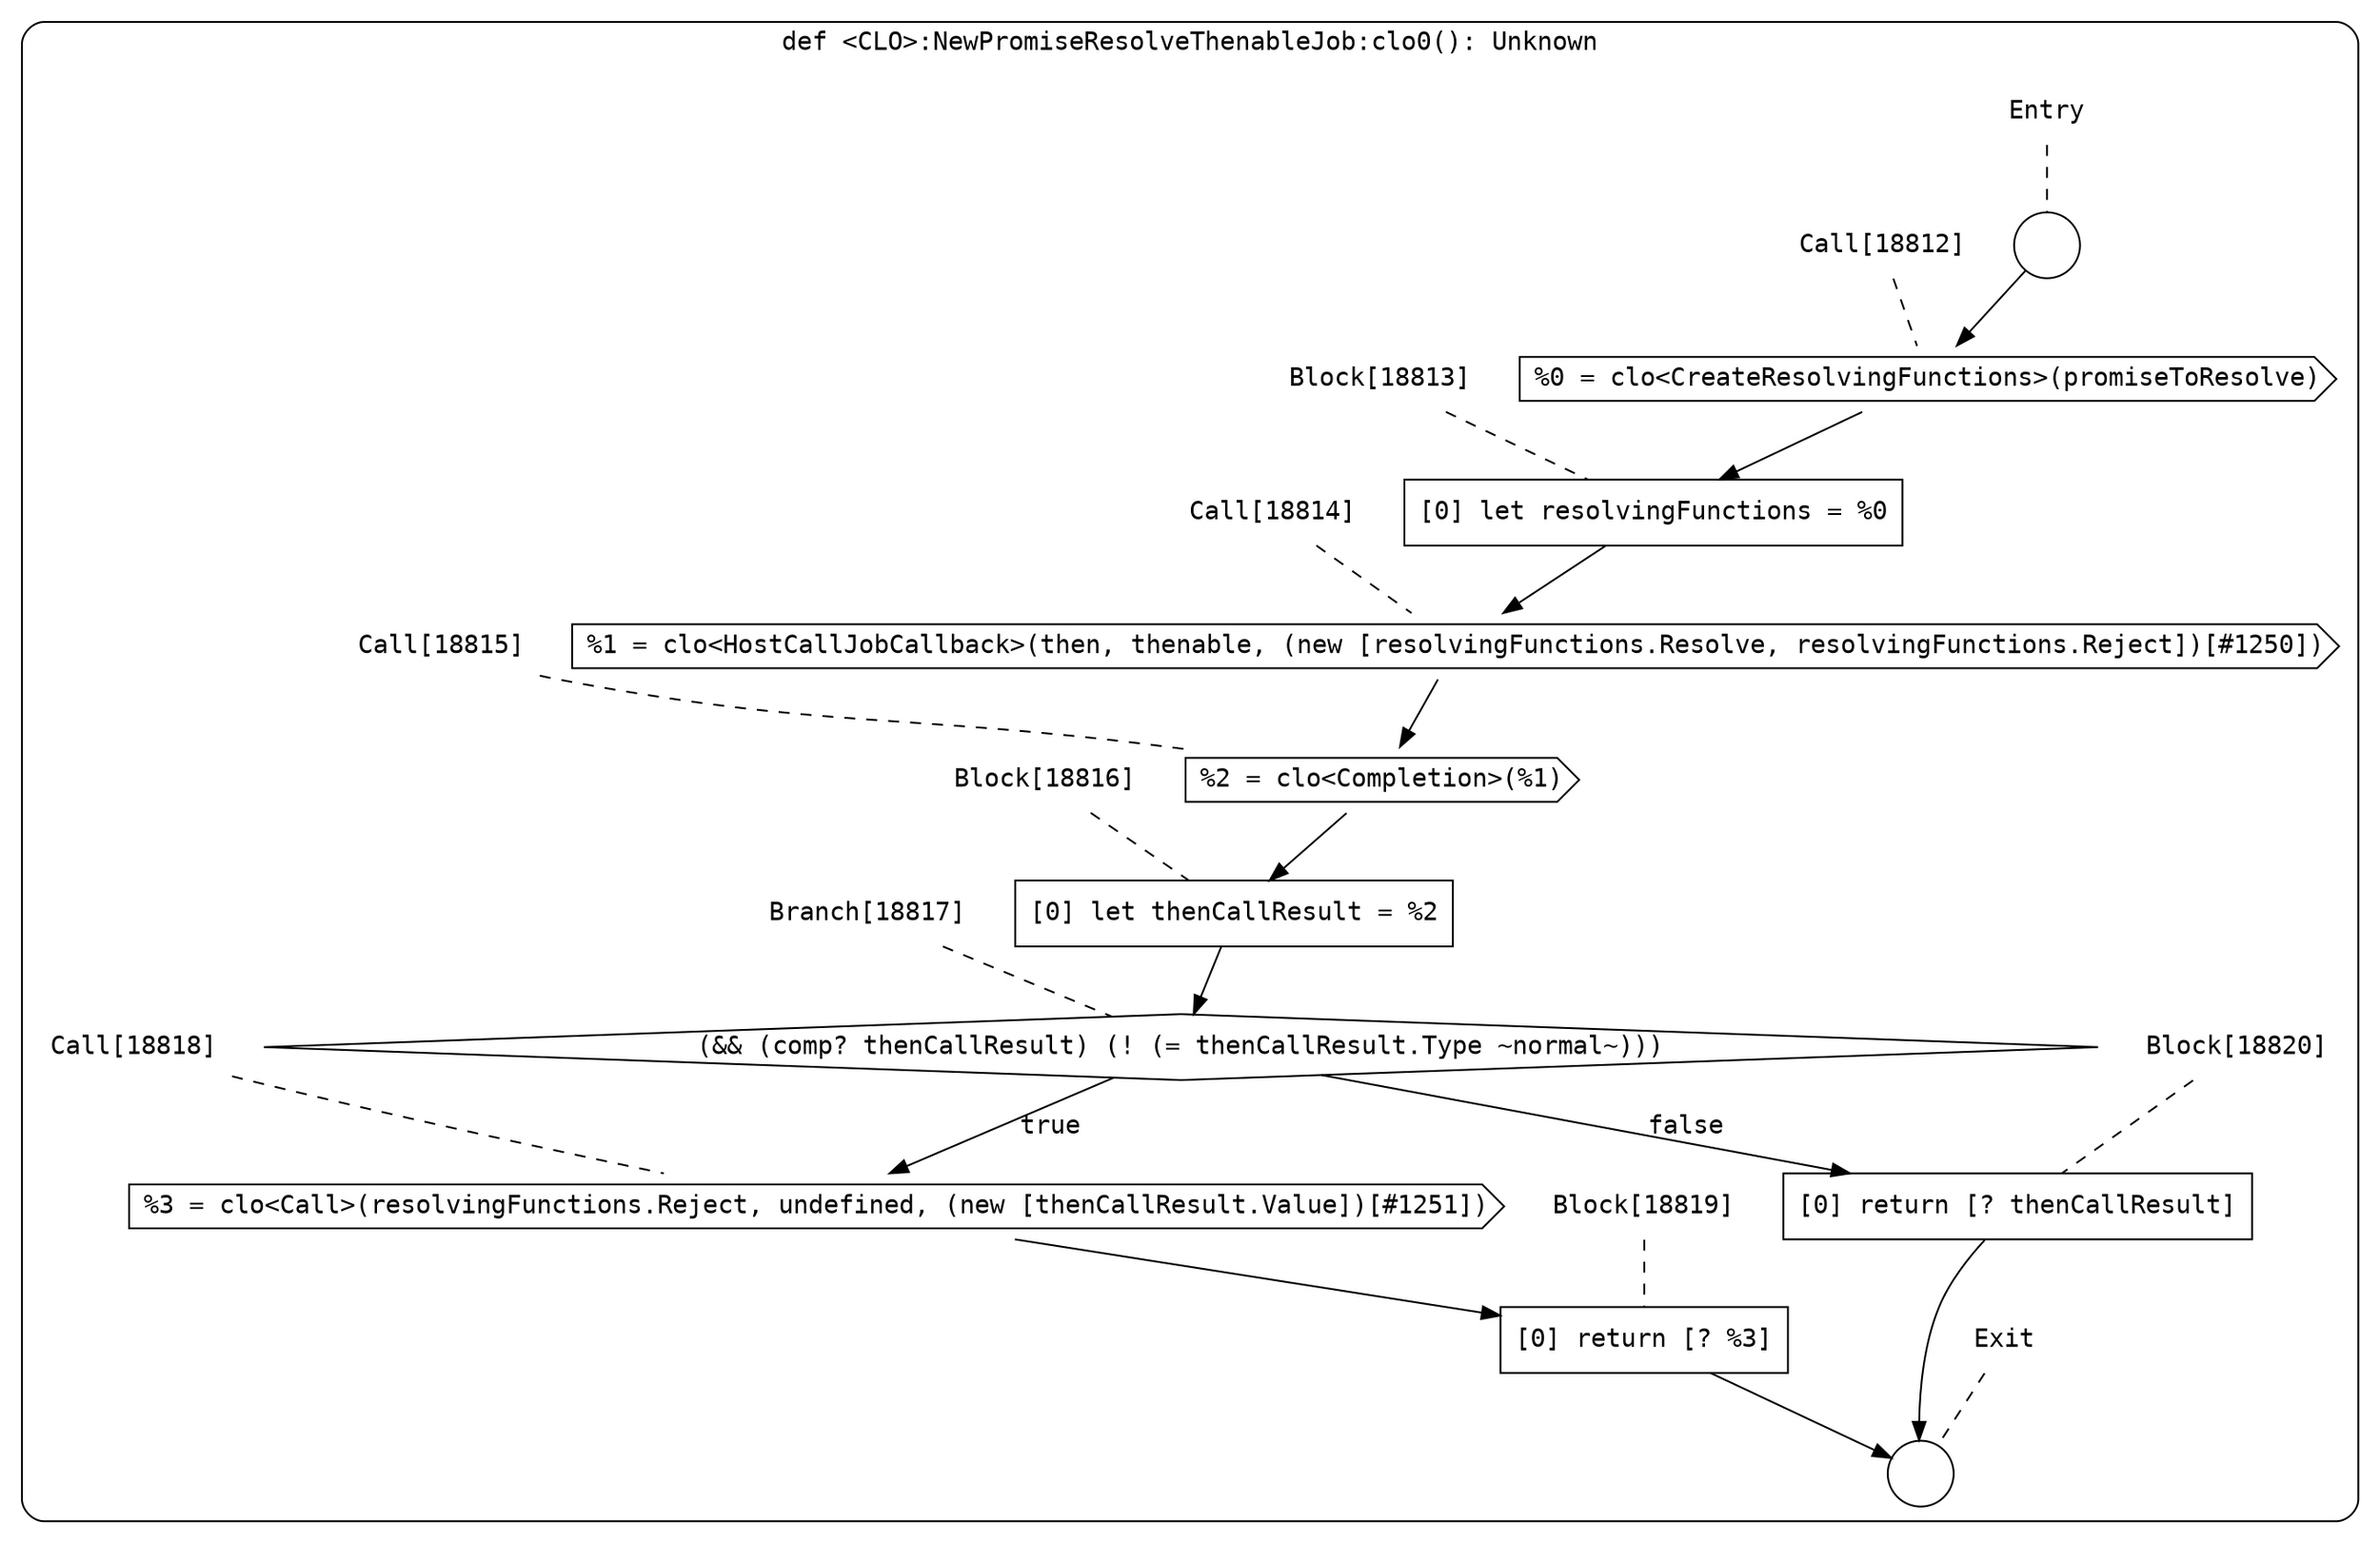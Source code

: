 digraph {
  graph [fontname = "Consolas"]
  node [fontname = "Consolas"]
  edge [fontname = "Consolas"]
  subgraph cluster2578 {
    label = "def <CLO>:NewPromiseResolveThenableJob:clo0(): Unknown"
    style = rounded
    cluster2578_entry_name [shape=none, label=<<font color="black">Entry</font>>]
    cluster2578_entry_name -> cluster2578_entry [arrowhead=none, color="black", style=dashed]
    cluster2578_entry [shape=circle label=" " color="black" fillcolor="white" style=filled]
    cluster2578_entry -> node18812 [color="black"]
    cluster2578_exit_name [shape=none, label=<<font color="black">Exit</font>>]
    cluster2578_exit_name -> cluster2578_exit [arrowhead=none, color="black", style=dashed]
    cluster2578_exit [shape=circle label=" " color="black" fillcolor="white" style=filled]
    node18812_name [shape=none, label=<<font color="black">Call[18812]</font>>]
    node18812_name -> node18812 [arrowhead=none, color="black", style=dashed]
    node18812 [shape=cds, label=<<font color="black">%0 = clo&lt;CreateResolvingFunctions&gt;(promiseToResolve)</font>> color="black" fillcolor="white", style=filled]
    node18812 -> node18813 [color="black"]
    node18813_name [shape=none, label=<<font color="black">Block[18813]</font>>]
    node18813_name -> node18813 [arrowhead=none, color="black", style=dashed]
    node18813 [shape=box, label=<<font color="black">[0] let resolvingFunctions = %0<BR ALIGN="LEFT"/></font>> color="black" fillcolor="white", style=filled]
    node18813 -> node18814 [color="black"]
    node18814_name [shape=none, label=<<font color="black">Call[18814]</font>>]
    node18814_name -> node18814 [arrowhead=none, color="black", style=dashed]
    node18814 [shape=cds, label=<<font color="black">%1 = clo&lt;HostCallJobCallback&gt;(then, thenable, (new [resolvingFunctions.Resolve, resolvingFunctions.Reject])[#1250])</font>> color="black" fillcolor="white", style=filled]
    node18814 -> node18815 [color="black"]
    node18815_name [shape=none, label=<<font color="black">Call[18815]</font>>]
    node18815_name -> node18815 [arrowhead=none, color="black", style=dashed]
    node18815 [shape=cds, label=<<font color="black">%2 = clo&lt;Completion&gt;(%1)</font>> color="black" fillcolor="white", style=filled]
    node18815 -> node18816 [color="black"]
    node18816_name [shape=none, label=<<font color="black">Block[18816]</font>>]
    node18816_name -> node18816 [arrowhead=none, color="black", style=dashed]
    node18816 [shape=box, label=<<font color="black">[0] let thenCallResult = %2<BR ALIGN="LEFT"/></font>> color="black" fillcolor="white", style=filled]
    node18816 -> node18817 [color="black"]
    node18817_name [shape=none, label=<<font color="black">Branch[18817]</font>>]
    node18817_name -> node18817 [arrowhead=none, color="black", style=dashed]
    node18817 [shape=diamond, label=<<font color="black">(&amp;&amp; (comp? thenCallResult) (! (= thenCallResult.Type ~normal~)))</font>> color="black" fillcolor="white", style=filled]
    node18817 -> node18818 [label=<<font color="black">true</font>> color="black"]
    node18817 -> node18820 [label=<<font color="black">false</font>> color="black"]
    node18818_name [shape=none, label=<<font color="black">Call[18818]</font>>]
    node18818_name -> node18818 [arrowhead=none, color="black", style=dashed]
    node18818 [shape=cds, label=<<font color="black">%3 = clo&lt;Call&gt;(resolvingFunctions.Reject, undefined, (new [thenCallResult.Value])[#1251])</font>> color="black" fillcolor="white", style=filled]
    node18818 -> node18819 [color="black"]
    node18820_name [shape=none, label=<<font color="black">Block[18820]</font>>]
    node18820_name -> node18820 [arrowhead=none, color="black", style=dashed]
    node18820 [shape=box, label=<<font color="black">[0] return [? thenCallResult]<BR ALIGN="LEFT"/></font>> color="black" fillcolor="white", style=filled]
    node18820 -> cluster2578_exit [color="black"]
    node18819_name [shape=none, label=<<font color="black">Block[18819]</font>>]
    node18819_name -> node18819 [arrowhead=none, color="black", style=dashed]
    node18819 [shape=box, label=<<font color="black">[0] return [? %3]<BR ALIGN="LEFT"/></font>> color="black" fillcolor="white", style=filled]
    node18819 -> cluster2578_exit [color="black"]
  }
}
